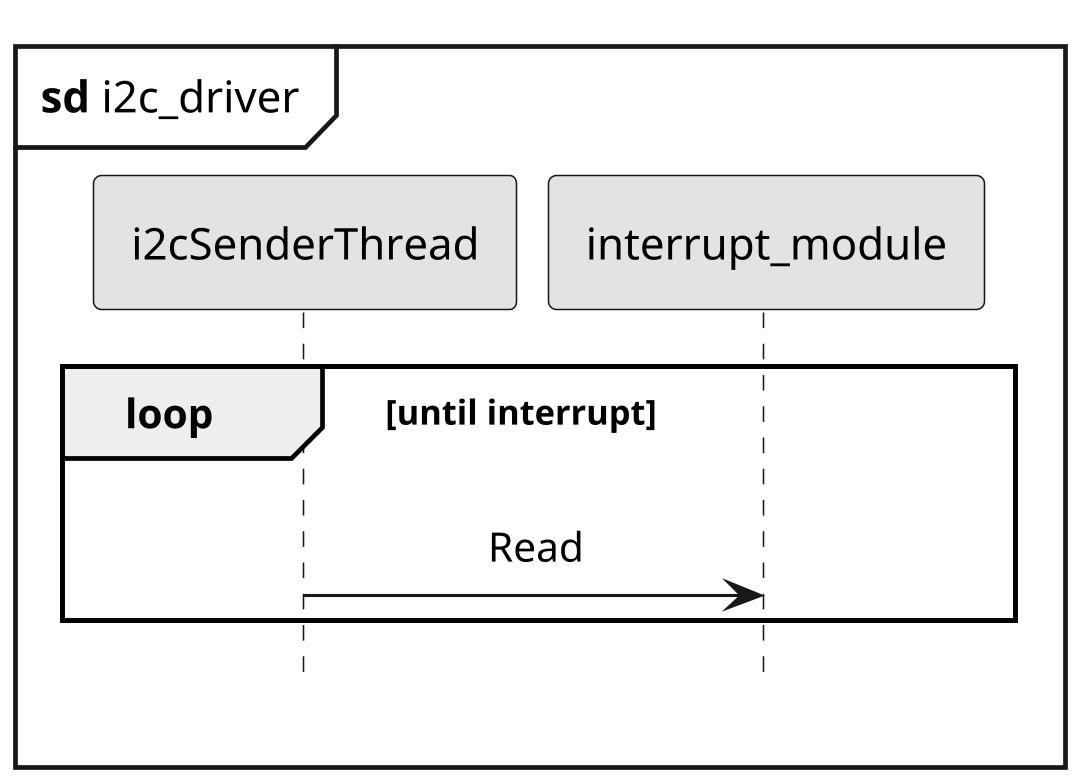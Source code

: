 @startuml i2c_sequence

hide footbox

skinparam {
    monochrome true
    dpi 300
    padding 5
    sequenceMessageAlign center
    packageStyle frame
    shadowing false
    'backgroundColor transparent
    
}

mainframe **sd** i2c_driver

' participant RPiApp
' participant i2c_driver
' participant i2cSenderThread
' participant i2cReceiverThread
' participant interrupt_module

loop until interrupt
    i2cSenderThread -> interrupt_module : Read
end


@enduml